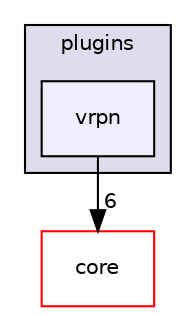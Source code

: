digraph "platform/plugins/vrpn" {
  compound=true
  node [ fontsize="10", fontname="Helvetica"];
  edge [ labelfontsize="10", labelfontname="Helvetica"];
  subgraph clusterdir_1d387e22b704c43dbb0ef2b3b77fabe1 {
    graph [ bgcolor="#ddddee", pencolor="black", label="plugins" fontname="Helvetica", fontsize="10", URL="dir_1d387e22b704c43dbb0ef2b3b77fabe1.html"]
  dir_16c5a7198412336721e4d7864588dbc2 [shape=box, label="vrpn", style="filled", fillcolor="#eeeeff", pencolor="black", URL="dir_16c5a7198412336721e4d7864588dbc2.html"];
  }
  dir_3066efc1f4040d52e90bf8a29ab3f16b [shape=box label="core" fillcolor="white" style="filled" color="red" URL="dir_3066efc1f4040d52e90bf8a29ab3f16b.html"];
  dir_16c5a7198412336721e4d7864588dbc2->dir_3066efc1f4040d52e90bf8a29ab3f16b [headlabel="6", labeldistance=1.5 headhref="dir_000083_000067.html"];
}
